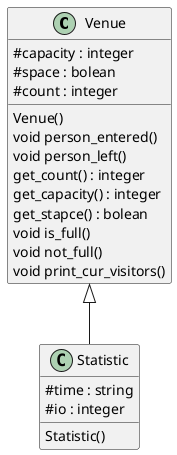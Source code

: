 @startuml
skinparam classAttributeIconSize 0
Venue <|-- Statistic
class Venue {
  # capacity : integer
  # space : bolean
  # count : integer
  Venue()
  void person_entered()
  void person_left()
  get_count() : integer
  get_capacity() : integer
  get_stapce() : bolean
  void is_full()
  void not_full()
  void print_cur_visitors()
}

class Statistic {
  # time : string
  # io : integer
  Statistic()

}
@enduml
